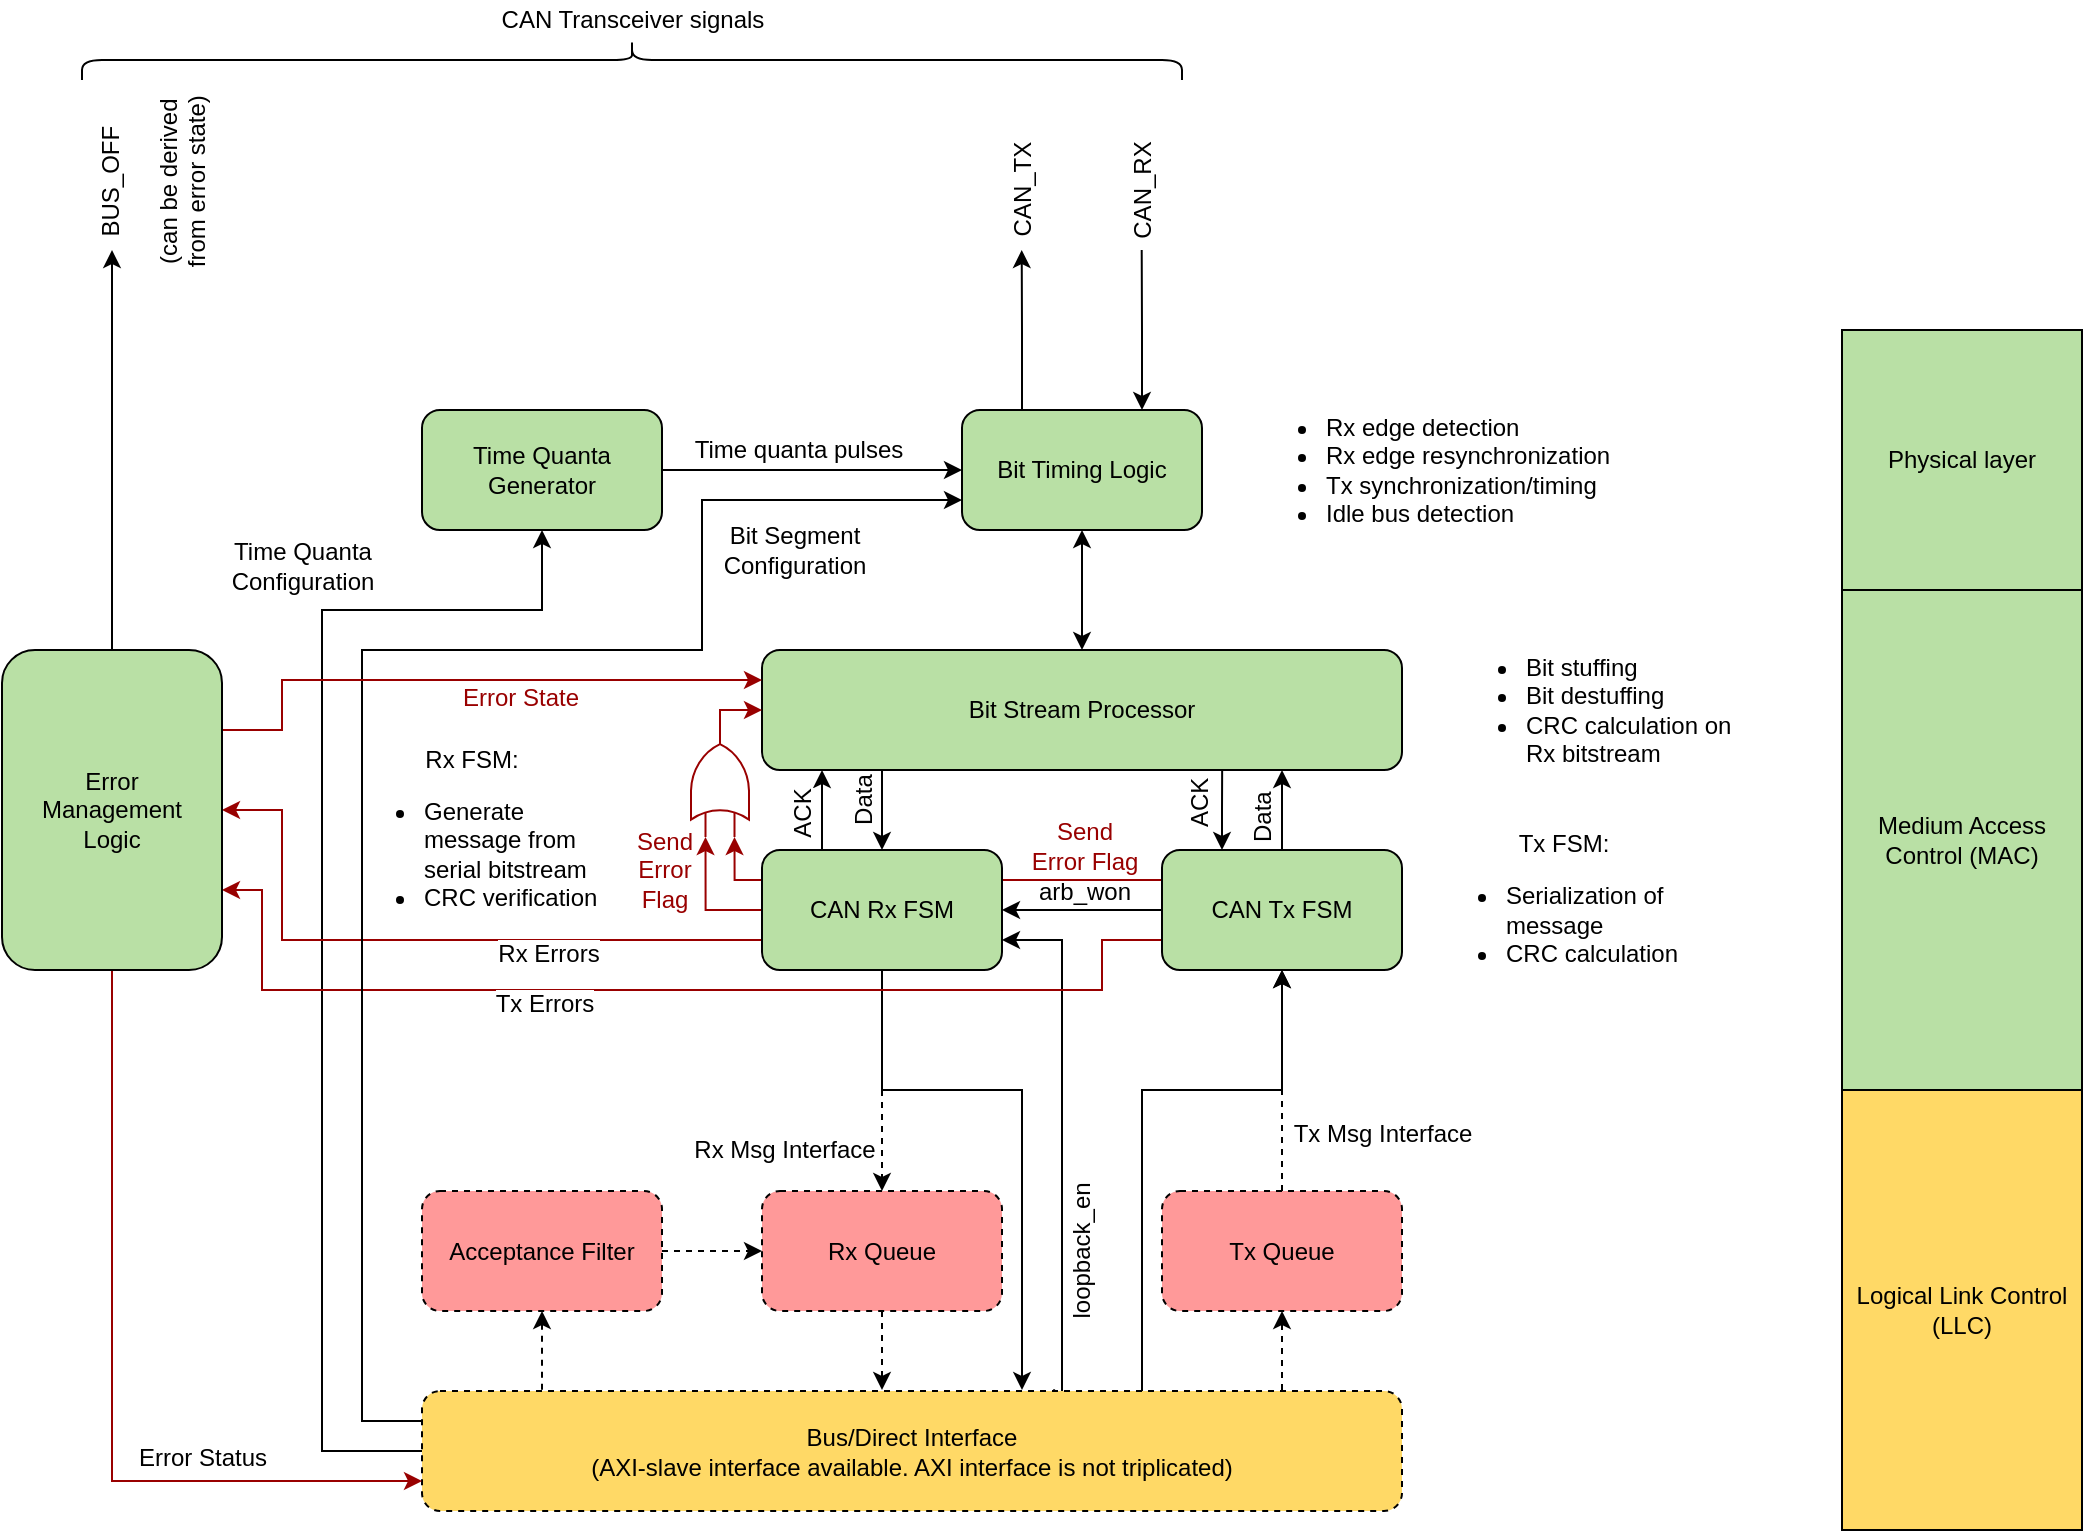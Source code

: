 <mxfile version="13.6.9" type="device"><diagram id="me-LAZtUVpTNzn7dx9vU" name="Page-1"><mxGraphModel dx="2694" dy="1839" grid="1" gridSize="10" guides="1" tooltips="1" connect="1" arrows="1" fold="1" page="1" pageScale="1" pageWidth="1100" pageHeight="850" math="0" shadow="0"><root><mxCell id="0"/><mxCell id="1" parent="0"/><mxCell id="SrKWXcjdUO_ExOeDERxG-6" style="edgeStyle=orthogonalEdgeStyle;rounded=0;orthogonalLoop=1;jettySize=auto;html=1;exitX=0;exitY=0.25;exitDx=0;exitDy=0;entryX=0;entryY=0.75;entryDx=0;entryDy=0;entryPerimeter=0;strokeColor=#990000;" parent="1" source="XEVzVMcjQM6wJkQgXGXH-14" target="SrKWXcjdUO_ExOeDERxG-2" edge="1"><mxGeometry relative="1" as="geometry"><Array as="points"><mxPoint x="286" y="395"/></Array></mxGeometry></mxCell><mxCell id="SrKWXcjdUO_ExOeDERxG-9" value="Send &lt;br&gt;Error Flag" style="text;html=1;resizable=0;points=[];align=center;verticalAlign=middle;labelBackgroundColor=none;fontColor=#990000;" parent="SrKWXcjdUO_ExOeDERxG-6" vertex="1" connectable="0"><mxGeometry x="0.862" y="-194" relative="1" as="geometry"><mxPoint x="-20" y="-11" as="offset"/></mxGeometry></mxCell><mxCell id="XEVzVMcjQM6wJkQgXGXH-4" style="edgeStyle=orthogonalEdgeStyle;rounded=0;orthogonalLoop=1;jettySize=auto;html=1;exitX=0.25;exitY=0;exitDx=0;exitDy=0;" parent="1" source="XEVzVMcjQM6wJkQgXGXH-1" edge="1"><mxGeometry relative="1" as="geometry"><mxPoint x="429.857" y="80" as="targetPoint"/></mxGeometry></mxCell><mxCell id="XEVzVMcjQM6wJkQgXGXH-6" value="CAN_TX" style="text;html=1;resizable=0;points=[];align=center;verticalAlign=middle;labelBackgroundColor=#ffffff;rotation=-90;" parent="XEVzVMcjQM6wJkQgXGXH-4" vertex="1" connectable="0"><mxGeometry x="0.537" y="4" relative="1" as="geometry"><mxPoint x="4" y="-48.5" as="offset"/></mxGeometry></mxCell><mxCell id="XEVzVMcjQM6wJkQgXGXH-5" style="edgeStyle=orthogonalEdgeStyle;rounded=0;orthogonalLoop=1;jettySize=auto;html=1;exitX=0.75;exitY=0;exitDx=0;exitDy=0;startArrow=classic;startFill=1;endArrow=none;endFill=0;" parent="1" source="XEVzVMcjQM6wJkQgXGXH-1" edge="1"><mxGeometry relative="1" as="geometry"><mxPoint x="489.857" y="80" as="targetPoint"/></mxGeometry></mxCell><mxCell id="XEVzVMcjQM6wJkQgXGXH-7" value="CAN_RX" style="text;html=1;resizable=0;points=[];align=center;verticalAlign=middle;labelBackgroundColor=#ffffff;rotation=-90;" parent="XEVzVMcjQM6wJkQgXGXH-5" vertex="1" connectable="0"><mxGeometry x="0.409" y="-5" relative="1" as="geometry"><mxPoint x="-5" y="-53.5" as="offset"/></mxGeometry></mxCell><mxCell id="XEVzVMcjQM6wJkQgXGXH-8" style="edgeStyle=orthogonalEdgeStyle;rounded=0;orthogonalLoop=1;jettySize=auto;html=1;exitX=0.5;exitY=1;exitDx=0;exitDy=0;entryX=0.5;entryY=0;entryDx=0;entryDy=0;startArrow=classic;startFill=1;endArrow=classic;endFill=1;" parent="1" source="XEVzVMcjQM6wJkQgXGXH-1" target="XEVzVMcjQM6wJkQgXGXH-3" edge="1"><mxGeometry relative="1" as="geometry"/></mxCell><mxCell id="XEVzVMcjQM6wJkQgXGXH-1" value="Bit Timing Logic&lt;br&gt;" style="rounded=1;whiteSpace=wrap;html=1;fillColor=#B9E0A5;" parent="1" vertex="1"><mxGeometry x="400" y="160" width="120" height="60" as="geometry"/></mxCell><mxCell id="XEVzVMcjQM6wJkQgXGXH-11" style="edgeStyle=orthogonalEdgeStyle;rounded=0;orthogonalLoop=1;jettySize=auto;html=1;exitX=1;exitY=0.5;exitDx=0;exitDy=0;entryX=0;entryY=0.5;entryDx=0;entryDy=0;startArrow=none;startFill=0;endArrow=classic;endFill=1;" parent="1" source="XEVzVMcjQM6wJkQgXGXH-2" target="XEVzVMcjQM6wJkQgXGXH-1" edge="1"><mxGeometry relative="1" as="geometry"/></mxCell><mxCell id="XEVzVMcjQM6wJkQgXGXH-12" value="Time quanta pulses" style="text;html=1;resizable=0;points=[];align=center;verticalAlign=middle;labelBackgroundColor=none;" parent="XEVzVMcjQM6wJkQgXGXH-11" vertex="1" connectable="0"><mxGeometry x="-0.053" y="-23" relative="1" as="geometry"><mxPoint x="-3.61" y="-33" as="offset"/></mxGeometry></mxCell><mxCell id="XEVzVMcjQM6wJkQgXGXH-41" style="edgeStyle=orthogonalEdgeStyle;rounded=0;orthogonalLoop=1;jettySize=auto;html=1;exitX=0.5;exitY=1;exitDx=0;exitDy=0;entryX=0;entryY=0.5;entryDx=0;entryDy=0;startArrow=classic;startFill=1;endArrow=none;endFill=0;" parent="1" source="XEVzVMcjQM6wJkQgXGXH-2" target="XEVzVMcjQM6wJkQgXGXH-36" edge="1"><mxGeometry relative="1" as="geometry"><Array as="points"><mxPoint x="190" y="260"/><mxPoint x="80" y="260"/><mxPoint x="80" y="681"/></Array></mxGeometry></mxCell><mxCell id="D3NXxSed3cIxG1J52lLX-14" value="Time Quanta&lt;br&gt;Configuration&lt;br&gt;" style="text;html=1;resizable=0;points=[];align=center;verticalAlign=middle;labelBackgroundColor=#ffffff;" parent="XEVzVMcjQM6wJkQgXGXH-41" vertex="1" connectable="0"><mxGeometry x="-0.107" y="-6" relative="1" as="geometry"><mxPoint x="-4" y="-149.5" as="offset"/></mxGeometry></mxCell><mxCell id="XEVzVMcjQM6wJkQgXGXH-2" value="Time Quanta Generator" style="rounded=1;whiteSpace=wrap;html=1;fillColor=#B9E0A5;" parent="1" vertex="1"><mxGeometry x="130" y="160" width="120" height="60" as="geometry"/></mxCell><mxCell id="XEVzVMcjQM6wJkQgXGXH-3" value="Bit Stream Processor&lt;br&gt;" style="rounded=1;whiteSpace=wrap;html=1;fillColor=#B9E0A5;" parent="1" vertex="1"><mxGeometry x="300" y="280" width="320" height="60" as="geometry"/></mxCell><mxCell id="XEVzVMcjQM6wJkQgXGXH-21" style="edgeStyle=orthogonalEdgeStyle;rounded=0;orthogonalLoop=1;jettySize=auto;html=1;exitX=0.5;exitY=0;exitDx=0;exitDy=0;startArrow=classic;startFill=1;endArrow=none;endFill=0;" parent="1" source="XEVzVMcjQM6wJkQgXGXH-9" edge="1"><mxGeometry relative="1" as="geometry"><mxPoint x="360" y="340" as="targetPoint"/></mxGeometry></mxCell><mxCell id="D3NXxSed3cIxG1J52lLX-1" value="Data" style="text;html=1;resizable=0;points=[];align=center;verticalAlign=middle;labelBackgroundColor=#ffffff;rotation=-90;" parent="XEVzVMcjQM6wJkQgXGXH-21" vertex="1" connectable="0"><mxGeometry x="0.397" relative="1" as="geometry"><mxPoint x="-10" y="4" as="offset"/></mxGeometry></mxCell><mxCell id="XEVzVMcjQM6wJkQgXGXH-32" style="edgeStyle=orthogonalEdgeStyle;rounded=0;orthogonalLoop=1;jettySize=auto;html=1;exitX=0.5;exitY=1;exitDx=0;exitDy=0;entryX=0.5;entryY=0;entryDx=0;entryDy=0;startArrow=none;startFill=0;endArrow=classic;endFill=1;dashed=1;" parent="1" source="XEVzVMcjQM6wJkQgXGXH-9" target="XEVzVMcjQM6wJkQgXGXH-30" edge="1"><mxGeometry relative="1" as="geometry"/></mxCell><mxCell id="XEVzVMcjQM6wJkQgXGXH-34" value="Rx Msg Interface" style="text;html=1;resizable=0;points=[];align=center;verticalAlign=middle;labelBackgroundColor=#ffffff;" parent="XEVzVMcjQM6wJkQgXGXH-32" vertex="1" connectable="0"><mxGeometry x="-0.4" y="1" relative="1" as="geometry"><mxPoint x="-50.5" y="57" as="offset"/></mxGeometry></mxCell><mxCell id="XEVzVMcjQM6wJkQgXGXH-43" style="edgeStyle=orthogonalEdgeStyle;rounded=0;orthogonalLoop=1;jettySize=auto;html=1;exitX=1;exitY=0.75;exitDx=0;exitDy=0;startArrow=classic;startFill=1;endArrow=none;endFill=0;entryX=0.645;entryY=-0.015;entryDx=0;entryDy=0;entryPerimeter=0;" parent="1" source="XEVzVMcjQM6wJkQgXGXH-9" target="XEVzVMcjQM6wJkQgXGXH-36" edge="1"><mxGeometry relative="1" as="geometry"><mxPoint x="440" y="510" as="targetPoint"/><Array as="points"><mxPoint x="450" y="425"/><mxPoint x="450" y="660"/><mxPoint x="446" y="660"/></Array></mxGeometry></mxCell><mxCell id="XEVzVMcjQM6wJkQgXGXH-44" value="loopback_en" style="text;html=1;resizable=0;points=[];align=center;verticalAlign=middle;labelBackgroundColor=#ffffff;rotation=-90;" parent="XEVzVMcjQM6wJkQgXGXH-43" vertex="1" connectable="0"><mxGeometry x="0.692" y="1" relative="1" as="geometry"><mxPoint x="9" y="-50.78" as="offset"/></mxGeometry></mxCell><mxCell id="D3NXxSed3cIxG1J52lLX-4" style="edgeStyle=orthogonalEdgeStyle;rounded=0;orthogonalLoop=1;jettySize=auto;html=1;exitX=0.25;exitY=0;exitDx=0;exitDy=0;" parent="1" source="XEVzVMcjQM6wJkQgXGXH-9" edge="1"><mxGeometry relative="1" as="geometry"><mxPoint x="330" y="340" as="targetPoint"/></mxGeometry></mxCell><mxCell id="D3NXxSed3cIxG1J52lLX-5" value="ACK&lt;br&gt;" style="text;html=1;resizable=0;points=[];align=center;verticalAlign=middle;labelBackgroundColor=#ffffff;rotation=-90;" parent="D3NXxSed3cIxG1J52lLX-4" vertex="1" connectable="0"><mxGeometry x="-0.15" relative="1" as="geometry"><mxPoint x="-10" y="-1" as="offset"/></mxGeometry></mxCell><mxCell id="D3NXxSed3cIxG1J52lLX-17" style="edgeStyle=orthogonalEdgeStyle;rounded=0;orthogonalLoop=1;jettySize=auto;html=1;exitX=0;exitY=0.75;exitDx=0;exitDy=0;entryX=1;entryY=0.5;entryDx=0;entryDy=0;startArrow=none;startFill=0;endArrow=classic;endFill=1;strokeColor=#990000;" parent="1" source="XEVzVMcjQM6wJkQgXGXH-9" target="D3NXxSed3cIxG1J52lLX-13" edge="1"><mxGeometry relative="1" as="geometry"><Array as="points"><mxPoint x="60" y="425"/><mxPoint x="60" y="360"/></Array></mxGeometry></mxCell><mxCell id="D3NXxSed3cIxG1J52lLX-18" value="Rx Errors" style="text;html=1;resizable=0;points=[];align=center;verticalAlign=middle;labelBackgroundColor=#ffffff;" parent="D3NXxSed3cIxG1J52lLX-17" vertex="1" connectable="0"><mxGeometry x="0.138" y="-2" relative="1" as="geometry"><mxPoint x="83.5" y="9" as="offset"/></mxGeometry></mxCell><mxCell id="SrKWXcjdUO_ExOeDERxG-4" style="edgeStyle=orthogonalEdgeStyle;rounded=0;orthogonalLoop=1;jettySize=auto;html=1;exitX=0;exitY=0.5;exitDx=0;exitDy=0;entryX=0;entryY=0.25;entryDx=0;entryDy=0;entryPerimeter=0;strokeColor=#990000;" parent="1" source="XEVzVMcjQM6wJkQgXGXH-9" target="SrKWXcjdUO_ExOeDERxG-2" edge="1"><mxGeometry relative="1" as="geometry"/></mxCell><mxCell id="SrKWXcjdUO_ExOeDERxG-10" value="Send &lt;br&gt;Error&lt;br&gt;Flag" style="text;html=1;resizable=0;points=[];align=center;verticalAlign=middle;labelBackgroundColor=#ffffff;fontColor=#990000;" parent="SrKWXcjdUO_ExOeDERxG-4" vertex="1" connectable="0"><mxGeometry x="0.26" y="-10" relative="1" as="geometry"><mxPoint x="-31.5" y="-7.5" as="offset"/></mxGeometry></mxCell><mxCell id="8a7JI8bjyQtImaxDuzG0-2" style="edgeStyle=orthogonalEdgeStyle;rounded=0;orthogonalLoop=1;jettySize=auto;html=1;exitX=0.5;exitY=1;exitDx=0;exitDy=0;startArrow=none;startFill=0;endArrow=classic;endFill=1;" edge="1" parent="1" source="XEVzVMcjQM6wJkQgXGXH-9"><mxGeometry relative="1" as="geometry"><mxPoint x="430" y="650" as="targetPoint"/><Array as="points"><mxPoint x="360" y="500"/><mxPoint x="430" y="500"/></Array></mxGeometry></mxCell><mxCell id="XEVzVMcjQM6wJkQgXGXH-9" value="CAN Rx FSM&lt;br&gt;" style="rounded=1;whiteSpace=wrap;html=1;fillColor=#B9E0A5;" parent="1" vertex="1"><mxGeometry x="300" y="380" width="120" height="60" as="geometry"/></mxCell><mxCell id="XEVzVMcjQM6wJkQgXGXH-13" value="&lt;div style=&quot;text-align: left&quot;&gt;&lt;ul&gt;&lt;li&gt;Bit stuffing&lt;br&gt;&lt;/li&gt;&lt;li&gt;Bit destuffing&lt;/li&gt;&lt;li&gt;CRC calculation on Rx bitstream&lt;/li&gt;&lt;/ul&gt;&lt;/div&gt;" style="text;html=1;strokeColor=none;fillColor=none;align=left;verticalAlign=middle;whiteSpace=wrap;rounded=0;" parent="1" vertex="1"><mxGeometry x="640" y="280" width="160" height="60" as="geometry"/></mxCell><mxCell id="XEVzVMcjQM6wJkQgXGXH-23" style="edgeStyle=orthogonalEdgeStyle;rounded=0;orthogonalLoop=1;jettySize=auto;html=1;exitX=0.5;exitY=0;exitDx=0;exitDy=0;startArrow=none;startFill=0;endArrow=classic;endFill=1;" parent="1" source="XEVzVMcjQM6wJkQgXGXH-14" edge="1"><mxGeometry relative="1" as="geometry"><mxPoint x="560" y="340" as="targetPoint"/></mxGeometry></mxCell><mxCell id="D3NXxSed3cIxG1J52lLX-2" value="Data" style="text;html=1;resizable=0;points=[];align=center;verticalAlign=middle;labelBackgroundColor=#ffffff;rotation=-90;" parent="XEVzVMcjQM6wJkQgXGXH-23" vertex="1" connectable="0"><mxGeometry x="0.365" relative="1" as="geometry"><mxPoint x="-10" y="11.5" as="offset"/></mxGeometry></mxCell><mxCell id="XEVzVMcjQM6wJkQgXGXH-45" style="edgeStyle=orthogonalEdgeStyle;rounded=0;orthogonalLoop=1;jettySize=auto;html=1;exitX=0;exitY=0.5;exitDx=0;exitDy=0;entryX=1;entryY=0.5;entryDx=0;entryDy=0;startArrow=none;startFill=0;endArrow=classic;endFill=1;" parent="1" source="XEVzVMcjQM6wJkQgXGXH-14" target="XEVzVMcjQM6wJkQgXGXH-9" edge="1"><mxGeometry relative="1" as="geometry"/></mxCell><mxCell id="XEVzVMcjQM6wJkQgXGXH-46" value="arb_won" style="text;html=1;resizable=0;points=[];align=center;verticalAlign=middle;labelBackgroundColor=none;" parent="XEVzVMcjQM6wJkQgXGXH-45" vertex="1" connectable="0"><mxGeometry x="0.443" relative="1" as="geometry"><mxPoint x="18.5" y="-9" as="offset"/></mxGeometry></mxCell><mxCell id="D3NXxSed3cIxG1J52lLX-6" style="edgeStyle=orthogonalEdgeStyle;rounded=0;orthogonalLoop=1;jettySize=auto;html=1;exitX=0.25;exitY=0;exitDx=0;exitDy=0;startArrow=classic;startFill=1;endArrow=none;endFill=0;entryX=0.719;entryY=1;entryDx=0;entryDy=0;entryPerimeter=0;" parent="1" source="XEVzVMcjQM6wJkQgXGXH-14" target="XEVzVMcjQM6wJkQgXGXH-3" edge="1"><mxGeometry relative="1" as="geometry"><mxPoint x="530" y="350" as="targetPoint"/></mxGeometry></mxCell><mxCell id="D3NXxSed3cIxG1J52lLX-8" value="ACK" style="text;html=1;resizable=0;points=[];align=center;verticalAlign=middle;labelBackgroundColor=#ffffff;rotation=-90;" parent="D3NXxSed3cIxG1J52lLX-6" vertex="1" connectable="0"><mxGeometry x="0.484" relative="1" as="geometry"><mxPoint x="-11" y="6.5" as="offset"/></mxGeometry></mxCell><mxCell id="D3NXxSed3cIxG1J52lLX-19" style="edgeStyle=orthogonalEdgeStyle;rounded=0;orthogonalLoop=1;jettySize=auto;html=1;exitX=0;exitY=0.75;exitDx=0;exitDy=0;entryX=1;entryY=0.75;entryDx=0;entryDy=0;startArrow=none;startFill=0;endArrow=classic;endFill=1;strokeColor=#990000;" parent="1" source="XEVzVMcjQM6wJkQgXGXH-14" target="D3NXxSed3cIxG1J52lLX-13" edge="1"><mxGeometry relative="1" as="geometry"><Array as="points"><mxPoint x="470" y="425"/><mxPoint x="470" y="450"/><mxPoint x="50" y="450"/><mxPoint x="50" y="400"/></Array></mxGeometry></mxCell><mxCell id="D3NXxSed3cIxG1J52lLX-22" value="Tx Errors" style="text;html=1;resizable=0;points=[];align=center;verticalAlign=middle;labelBackgroundColor=#ffffff;" parent="D3NXxSed3cIxG1J52lLX-19" vertex="1" connectable="0"><mxGeometry x="0.296" y="1" relative="1" as="geometry"><mxPoint x="18.5" y="6" as="offset"/></mxGeometry></mxCell><mxCell id="8a7JI8bjyQtImaxDuzG0-1" style="edgeStyle=orthogonalEdgeStyle;rounded=0;orthogonalLoop=1;jettySize=auto;html=1;exitX=0.5;exitY=1;exitDx=0;exitDy=0;entryX=0.75;entryY=0;entryDx=0;entryDy=0;startArrow=classic;startFill=1;" edge="1" parent="1" source="XEVzVMcjQM6wJkQgXGXH-14" target="XEVzVMcjQM6wJkQgXGXH-36"><mxGeometry relative="1" as="geometry"><Array as="points"><mxPoint x="560" y="500"/><mxPoint x="490" y="500"/><mxPoint x="490" y="660"/><mxPoint x="498" y="660"/></Array></mxGeometry></mxCell><mxCell id="XEVzVMcjQM6wJkQgXGXH-14" value="CAN Tx FSM&lt;br&gt;" style="rounded=1;whiteSpace=wrap;html=1;fillColor=#B9E0A5;" parent="1" vertex="1"><mxGeometry x="500" y="380" width="120" height="60" as="geometry"/></mxCell><mxCell id="XEVzVMcjQM6wJkQgXGXH-37" style="edgeStyle=orthogonalEdgeStyle;rounded=0;orthogonalLoop=1;jettySize=auto;html=1;exitX=1;exitY=0.5;exitDx=0;exitDy=0;entryX=0;entryY=0.5;entryDx=0;entryDy=0;startArrow=none;startFill=0;endArrow=classic;endFill=1;dashed=1;" parent="1" source="XEVzVMcjQM6wJkQgXGXH-24" target="XEVzVMcjQM6wJkQgXGXH-30" edge="1"><mxGeometry relative="1" as="geometry"/></mxCell><mxCell id="XEVzVMcjQM6wJkQgXGXH-38" style="edgeStyle=orthogonalEdgeStyle;rounded=0;orthogonalLoop=1;jettySize=auto;html=1;exitX=0.5;exitY=1;exitDx=0;exitDy=0;entryX=0.25;entryY=0;entryDx=0;entryDy=0;startArrow=classic;startFill=1;endArrow=none;endFill=0;dashed=1;" parent="1" source="XEVzVMcjQM6wJkQgXGXH-24" target="XEVzVMcjQM6wJkQgXGXH-36" edge="1"><mxGeometry relative="1" as="geometry"><Array as="points"><mxPoint x="190" y="660"/><mxPoint x="253" y="660"/></Array></mxGeometry></mxCell><mxCell id="XEVzVMcjQM6wJkQgXGXH-24" value="Acceptance Filter&lt;br&gt;" style="rounded=1;whiteSpace=wrap;html=1;dashed=1;fillColor=#FF9999;" parent="1" vertex="1"><mxGeometry x="130" y="550.5" width="120" height="60" as="geometry"/></mxCell><mxCell id="XEVzVMcjQM6wJkQgXGXH-39" style="edgeStyle=orthogonalEdgeStyle;rounded=0;orthogonalLoop=1;jettySize=auto;html=1;exitX=0.5;exitY=1;exitDx=0;exitDy=0;startArrow=none;startFill=0;endArrow=classic;endFill=1;dashed=1;" parent="1" source="XEVzVMcjQM6wJkQgXGXH-30" edge="1"><mxGeometry relative="1" as="geometry"><mxPoint x="360" y="650" as="targetPoint"/></mxGeometry></mxCell><mxCell id="XEVzVMcjQM6wJkQgXGXH-30" value="Rx Queue&lt;br&gt;" style="rounded=1;whiteSpace=wrap;html=1;dashed=1;fillColor=#FF9999;" parent="1" vertex="1"><mxGeometry x="300" y="550.5" width="120" height="60" as="geometry"/></mxCell><mxCell id="XEVzVMcjQM6wJkQgXGXH-33" style="edgeStyle=orthogonalEdgeStyle;rounded=0;orthogonalLoop=1;jettySize=auto;html=1;exitX=0.5;exitY=0;exitDx=0;exitDy=0;entryX=0.5;entryY=1;entryDx=0;entryDy=0;startArrow=none;startFill=0;endArrow=classic;endFill=1;dashed=1;" parent="1" source="XEVzVMcjQM6wJkQgXGXH-31" target="XEVzVMcjQM6wJkQgXGXH-14" edge="1"><mxGeometry relative="1" as="geometry"/></mxCell><mxCell id="XEVzVMcjQM6wJkQgXGXH-35" value="Tx Msg Interface" style="text;html=1;resizable=0;points=[];align=center;verticalAlign=middle;labelBackgroundColor=#ffffff;" parent="XEVzVMcjQM6wJkQgXGXH-33" vertex="1" connectable="0"><mxGeometry x="-0.1" y="-3" relative="1" as="geometry"><mxPoint x="47" y="20.5" as="offset"/></mxGeometry></mxCell><mxCell id="XEVzVMcjQM6wJkQgXGXH-31" value="Tx Queue&lt;br&gt;" style="rounded=1;whiteSpace=wrap;html=1;dashed=1;fillColor=#FF9999;" parent="1" vertex="1"><mxGeometry x="500" y="550.5" width="120" height="60" as="geometry"/></mxCell><mxCell id="XEVzVMcjQM6wJkQgXGXH-40" style="edgeStyle=orthogonalEdgeStyle;rounded=0;orthogonalLoop=1;jettySize=auto;html=1;exitX=0.75;exitY=0;exitDx=0;exitDy=0;entryX=0.5;entryY=1;entryDx=0;entryDy=0;startArrow=none;startFill=0;endArrow=classic;endFill=1;dashed=1;" parent="1" source="XEVzVMcjQM6wJkQgXGXH-36" target="XEVzVMcjQM6wJkQgXGXH-31" edge="1"><mxGeometry relative="1" as="geometry"><Array as="points"><mxPoint x="498" y="670"/><mxPoint x="560" y="670"/></Array></mxGeometry></mxCell><mxCell id="D3NXxSed3cIxG1J52lLX-15" style="edgeStyle=orthogonalEdgeStyle;rounded=0;orthogonalLoop=1;jettySize=auto;html=1;exitX=0;exitY=0.25;exitDx=0;exitDy=0;entryX=0;entryY=0.75;entryDx=0;entryDy=0;startArrow=none;startFill=0;endArrow=classic;endFill=1;" parent="1" source="XEVzVMcjQM6wJkQgXGXH-36" target="XEVzVMcjQM6wJkQgXGXH-1" edge="1"><mxGeometry relative="1" as="geometry"><Array as="points"><mxPoint x="100" y="665"/><mxPoint x="100" y="280"/><mxPoint x="270" y="280"/><mxPoint x="270" y="205"/></Array></mxGeometry></mxCell><mxCell id="D3NXxSed3cIxG1J52lLX-16" value="Bit Segment&lt;br&gt;Configuration" style="text;html=1;resizable=0;points=[];align=center;verticalAlign=middle;labelBackgroundColor=#ffffff;" parent="D3NXxSed3cIxG1J52lLX-15" vertex="1" connectable="0"><mxGeometry x="0.733" y="-1" relative="1" as="geometry"><mxPoint x="21.5" y="24" as="offset"/></mxGeometry></mxCell><mxCell id="XEVzVMcjQM6wJkQgXGXH-36" value="Bus/Direct Interface&lt;br&gt;(AXI-slave interface available. AXI interface is not triplicated)" style="rounded=1;whiteSpace=wrap;html=1;dashed=1;fillColor=#FFD966;" parent="1" vertex="1"><mxGeometry x="130" y="650.5" width="490" height="60" as="geometry"/></mxCell><mxCell id="XEVzVMcjQM6wJkQgXGXH-42" value="&lt;div style=&quot;text-align: left&quot;&gt;&lt;ul&gt;&lt;li&gt;Rx edge detection&lt;/li&gt;&lt;li&gt;Rx edge resynchronization&lt;/li&gt;&lt;li&gt;Tx synchronization/timing&lt;/li&gt;&lt;li&gt;Idle bus detection&lt;/li&gt;&lt;/ul&gt;&lt;/div&gt;" style="text;html=1;strokeColor=none;fillColor=none;align=left;verticalAlign=middle;whiteSpace=wrap;rounded=0;" parent="1" vertex="1"><mxGeometry x="540" y="150" width="190" height="80" as="geometry"/></mxCell><mxCell id="XEVzVMcjQM6wJkQgXGXH-48" value="&lt;div style=&quot;text-align: left&quot;&gt;&lt;div style=&quot;text-align: center&quot;&gt;Tx FSM:&lt;/div&gt;&lt;ul&gt;&lt;li&gt;Serialization of message&lt;/li&gt;&lt;li&gt;CRC calculation&lt;/li&gt;&lt;/ul&gt;&lt;/div&gt;" style="text;html=1;strokeColor=none;fillColor=none;align=left;verticalAlign=middle;whiteSpace=wrap;rounded=0;" parent="1" vertex="1"><mxGeometry x="630" y="370" width="140" height="80" as="geometry"/></mxCell><mxCell id="XEVzVMcjQM6wJkQgXGXH-51" value="Physical layer" style="rounded=0;whiteSpace=wrap;html=1;align=center;fillColor=#B9E0A5;" parent="1" vertex="1"><mxGeometry x="840" y="120" width="120" height="130" as="geometry"/></mxCell><mxCell id="XEVzVMcjQM6wJkQgXGXH-52" value="Logical Link Control (LLC)" style="rounded=0;whiteSpace=wrap;html=1;align=center;gradientDirection=north;fillColor=#FFD966;" parent="1" vertex="1"><mxGeometry x="840" y="500" width="120" height="220" as="geometry"/></mxCell><mxCell id="XEVzVMcjQM6wJkQgXGXH-53" value="Medium Access Control (MAC)&lt;br&gt;" style="rounded=0;whiteSpace=wrap;html=1;align=center;fillColor=#B9E0A5;" parent="1" vertex="1"><mxGeometry x="840" y="250" width="120" height="250" as="geometry"/></mxCell><mxCell id="D3NXxSed3cIxG1J52lLX-24" style="edgeStyle=orthogonalEdgeStyle;rounded=0;orthogonalLoop=1;jettySize=auto;html=1;exitX=0.5;exitY=1;exitDx=0;exitDy=0;entryX=0;entryY=0.75;entryDx=0;entryDy=0;startArrow=none;startFill=0;endArrow=classic;endFill=1;strokeColor=#990000;" parent="1" source="D3NXxSed3cIxG1J52lLX-13" target="XEVzVMcjQM6wJkQgXGXH-36" edge="1"><mxGeometry relative="1" as="geometry"/></mxCell><mxCell id="D3NXxSed3cIxG1J52lLX-25" value="Error Status" style="text;html=1;resizable=0;points=[];align=center;verticalAlign=middle;labelBackgroundColor=#ffffff;" parent="D3NXxSed3cIxG1J52lLX-24" vertex="1" connectable="0"><mxGeometry x="0.087" y="43" relative="1" as="geometry"><mxPoint x="2" y="20.5" as="offset"/></mxGeometry></mxCell><mxCell id="D3NXxSed3cIxG1J52lLX-26" style="edgeStyle=orthogonalEdgeStyle;rounded=0;orthogonalLoop=1;jettySize=auto;html=1;entryX=0;entryY=0.25;entryDx=0;entryDy=0;startArrow=none;startFill=0;endArrow=classic;endFill=1;strokeColor=#990000;exitX=1;exitY=0.25;exitDx=0;exitDy=0;" parent="1" source="D3NXxSed3cIxG1J52lLX-13" target="XEVzVMcjQM6wJkQgXGXH-3" edge="1"><mxGeometry relative="1" as="geometry"><mxPoint x="150" y="320" as="sourcePoint"/><mxPoint x="530.2" y="435.2" as="targetPoint"/><Array as="points"><mxPoint x="60" y="320"/><mxPoint x="60" y="295"/></Array></mxGeometry></mxCell><mxCell id="D3NXxSed3cIxG1J52lLX-27" value="Error State" style="text;html=1;resizable=0;points=[];align=center;verticalAlign=middle;labelBackgroundColor=#ffffff;fontColor=#990000;" parent="D3NXxSed3cIxG1J52lLX-26" vertex="1" connectable="0"><mxGeometry x="0.548" y="2" relative="1" as="geometry"><mxPoint x="-54.5" y="11" as="offset"/></mxGeometry></mxCell><mxCell id="p5UcxBy_QlEKfHKAA0Ps-1" style="edgeStyle=orthogonalEdgeStyle;rounded=0;orthogonalLoop=1;jettySize=auto;html=1;exitX=0.5;exitY=0;exitDx=0;exitDy=0;" parent="1" source="D3NXxSed3cIxG1J52lLX-13" edge="1"><mxGeometry relative="1" as="geometry"><mxPoint x="-25" y="80.0" as="targetPoint"/></mxGeometry></mxCell><mxCell id="p5UcxBy_QlEKfHKAA0Ps-2" value="BUS_OFF&lt;br&gt;&lt;br&gt;(can be derived&lt;br&gt;from error state)" style="text;html=1;resizable=0;points=[];align=center;verticalAlign=middle;labelBackgroundColor=none;rotation=-90;" parent="p5UcxBy_QlEKfHKAA0Ps-1" vertex="1" connectable="0"><mxGeometry x="0.801" y="-1" relative="1" as="geometry"><mxPoint x="19" y="-54" as="offset"/></mxGeometry></mxCell><mxCell id="D3NXxSed3cIxG1J52lLX-13" value="Error &lt;br&gt;Management &lt;br&gt;Logic&lt;br&gt;" style="rounded=1;whiteSpace=wrap;html=1;fillColor=#B9E0A5;" parent="1" vertex="1"><mxGeometry x="-80" y="280" width="110" height="160" as="geometry"/></mxCell><mxCell id="D3NXxSed3cIxG1J52lLX-23" value="&lt;div style=&quot;text-align: center&quot;&gt;&lt;span&gt;Rx FSM:&lt;/span&gt;&lt;/div&gt;&lt;ul&gt;&lt;li style=&quot;text-align: left&quot;&gt;Generate message from serial bitstream&lt;/li&gt;&lt;li style=&quot;text-align: left&quot;&gt;CRC verification&lt;/li&gt;&lt;/ul&gt;" style="text;html=1;strokeColor=none;fillColor=none;align=center;verticalAlign=middle;whiteSpace=wrap;rounded=0;dashed=1;" parent="1" vertex="1"><mxGeometry x="90" y="335" width="130" height="80" as="geometry"/></mxCell><mxCell id="SrKWXcjdUO_ExOeDERxG-8" style="edgeStyle=orthogonalEdgeStyle;rounded=0;orthogonalLoop=1;jettySize=auto;html=1;exitX=1;exitY=0.5;exitDx=0;exitDy=0;exitPerimeter=0;entryX=0;entryY=0.5;entryDx=0;entryDy=0;strokeColor=#990000;" parent="1" source="SrKWXcjdUO_ExOeDERxG-2" target="XEVzVMcjQM6wJkQgXGXH-3" edge="1"><mxGeometry relative="1" as="geometry"><Array as="points"><mxPoint x="279" y="310"/></Array></mxGeometry></mxCell><mxCell id="SrKWXcjdUO_ExOeDERxG-2" value="" style="verticalLabelPosition=bottom;shadow=0;dashed=0;align=center;fillColor=#ffffff;html=1;verticalAlign=top;strokeWidth=1;shape=mxgraph.electrical.logic_gates.logic_gate;operation=or;rotation=-90;strokeColor=#990000;" parent="1" vertex="1"><mxGeometry x="250" y="330" width="58" height="29" as="geometry"/></mxCell><mxCell id="p5UcxBy_QlEKfHKAA0Ps-3" value="" style="shape=curlyBracket;whiteSpace=wrap;html=1;rounded=1;rotation=90;" parent="1" vertex="1"><mxGeometry x="225" y="-290" width="20" height="550" as="geometry"/></mxCell><mxCell id="p5UcxBy_QlEKfHKAA0Ps-4" value="CAN Transceiver signals" style="text;html=1;strokeColor=none;fillColor=none;align=center;verticalAlign=middle;whiteSpace=wrap;rounded=0;" parent="1" vertex="1"><mxGeometry x="152.5" y="-45" width="165" height="20" as="geometry"/></mxCell></root></mxGraphModel></diagram></mxfile>